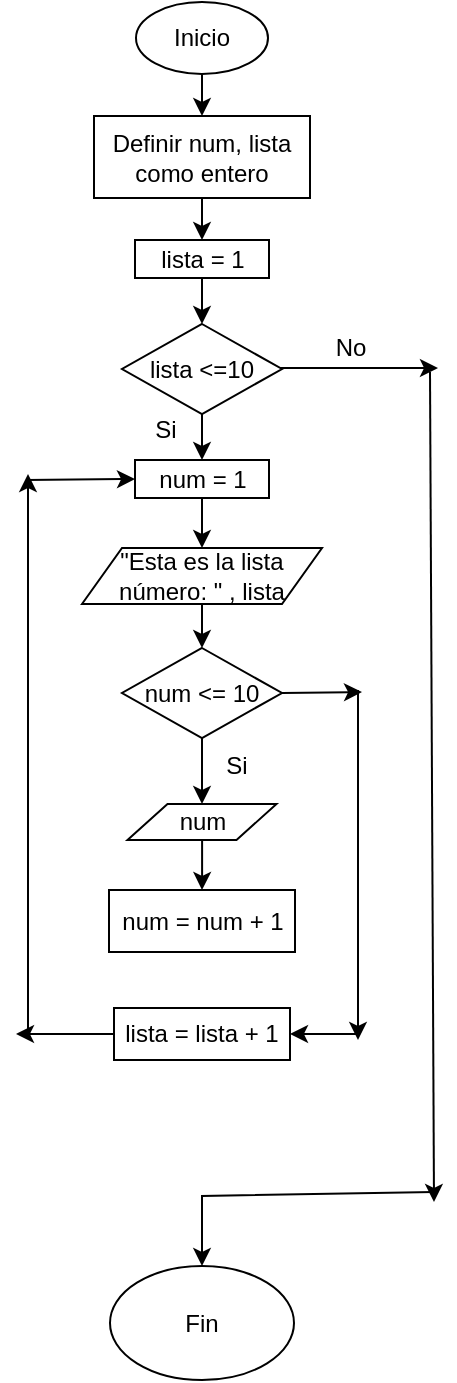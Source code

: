 <mxfile version="26.2.8">
  <diagram name="Página-1" id="i9P9qZw84OUqM62V1zxX">
    <mxGraphModel dx="1116" dy="489" grid="0" gridSize="10" guides="1" tooltips="1" connect="1" arrows="1" fold="1" page="1" pageScale="1" pageWidth="827" pageHeight="1169" math="0" shadow="0">
      <root>
        <mxCell id="0" />
        <mxCell id="1" parent="0" />
        <mxCell id="oOp0OJ5sWaTuvYrEHzSX-5" value="" style="edgeStyle=orthogonalEdgeStyle;rounded=0;orthogonalLoop=1;jettySize=auto;html=1;" edge="1" parent="1" source="oOp0OJ5sWaTuvYrEHzSX-2" target="oOp0OJ5sWaTuvYrEHzSX-4">
          <mxGeometry relative="1" as="geometry" />
        </mxCell>
        <mxCell id="oOp0OJ5sWaTuvYrEHzSX-2" value="Inicio" style="ellipse;whiteSpace=wrap;html=1;" vertex="1" parent="1">
          <mxGeometry x="333" y="156" width="66" height="36" as="geometry" />
        </mxCell>
        <mxCell id="oOp0OJ5sWaTuvYrEHzSX-7" style="edgeStyle=orthogonalEdgeStyle;rounded=0;orthogonalLoop=1;jettySize=auto;html=1;entryX=0.5;entryY=0;entryDx=0;entryDy=0;" edge="1" parent="1" source="oOp0OJ5sWaTuvYrEHzSX-4" target="oOp0OJ5sWaTuvYrEHzSX-6">
          <mxGeometry relative="1" as="geometry" />
        </mxCell>
        <mxCell id="oOp0OJ5sWaTuvYrEHzSX-4" value="Definir num, lista como entero" style="rounded=0;whiteSpace=wrap;html=1;" vertex="1" parent="1">
          <mxGeometry x="312" y="213" width="108" height="41" as="geometry" />
        </mxCell>
        <mxCell id="oOp0OJ5sWaTuvYrEHzSX-9" value="" style="edgeStyle=orthogonalEdgeStyle;rounded=0;orthogonalLoop=1;jettySize=auto;html=1;" edge="1" parent="1" source="oOp0OJ5sWaTuvYrEHzSX-6" target="oOp0OJ5sWaTuvYrEHzSX-8">
          <mxGeometry relative="1" as="geometry" />
        </mxCell>
        <mxCell id="oOp0OJ5sWaTuvYrEHzSX-6" value="lista = 1" style="rounded=0;whiteSpace=wrap;html=1;" vertex="1" parent="1">
          <mxGeometry x="332.5" y="275" width="67" height="19" as="geometry" />
        </mxCell>
        <mxCell id="oOp0OJ5sWaTuvYrEHzSX-10" style="edgeStyle=orthogonalEdgeStyle;rounded=0;orthogonalLoop=1;jettySize=auto;html=1;" edge="1" parent="1" source="oOp0OJ5sWaTuvYrEHzSX-8">
          <mxGeometry relative="1" as="geometry">
            <mxPoint x="484" y="339" as="targetPoint" />
          </mxGeometry>
        </mxCell>
        <mxCell id="oOp0OJ5sWaTuvYrEHzSX-12" value="" style="edgeStyle=orthogonalEdgeStyle;rounded=0;orthogonalLoop=1;jettySize=auto;html=1;" edge="1" parent="1" source="oOp0OJ5sWaTuvYrEHzSX-8" target="oOp0OJ5sWaTuvYrEHzSX-11">
          <mxGeometry relative="1" as="geometry" />
        </mxCell>
        <mxCell id="oOp0OJ5sWaTuvYrEHzSX-8" value="lista &amp;lt;=10" style="rhombus;whiteSpace=wrap;html=1;" vertex="1" parent="1">
          <mxGeometry x="326" y="317" width="80" height="45" as="geometry" />
        </mxCell>
        <mxCell id="oOp0OJ5sWaTuvYrEHzSX-14" value="" style="edgeStyle=orthogonalEdgeStyle;rounded=0;orthogonalLoop=1;jettySize=auto;html=1;" edge="1" parent="1" source="oOp0OJ5sWaTuvYrEHzSX-11" target="oOp0OJ5sWaTuvYrEHzSX-13">
          <mxGeometry relative="1" as="geometry" />
        </mxCell>
        <mxCell id="oOp0OJ5sWaTuvYrEHzSX-11" value="num = 1" style="rounded=0;whiteSpace=wrap;html=1;" vertex="1" parent="1">
          <mxGeometry x="332.5" y="385" width="67" height="19" as="geometry" />
        </mxCell>
        <mxCell id="oOp0OJ5sWaTuvYrEHzSX-19" value="" style="edgeStyle=orthogonalEdgeStyle;rounded=0;orthogonalLoop=1;jettySize=auto;html=1;" edge="1" parent="1" source="oOp0OJ5sWaTuvYrEHzSX-13" target="oOp0OJ5sWaTuvYrEHzSX-18">
          <mxGeometry relative="1" as="geometry" />
        </mxCell>
        <mxCell id="oOp0OJ5sWaTuvYrEHzSX-13" value="&quot;Esta es la lista número: &quot; , lista" style="shape=parallelogram;perimeter=parallelogramPerimeter;whiteSpace=wrap;html=1;fixedSize=1;" vertex="1" parent="1">
          <mxGeometry x="306" y="429" width="120" height="28" as="geometry" />
        </mxCell>
        <mxCell id="oOp0OJ5sWaTuvYrEHzSX-15" value="Si" style="text;html=1;align=center;verticalAlign=middle;whiteSpace=wrap;rounded=0;" vertex="1" parent="1">
          <mxGeometry x="332.5" y="362" width="30" height="15" as="geometry" />
        </mxCell>
        <mxCell id="oOp0OJ5sWaTuvYrEHzSX-17" value="No" style="text;html=1;align=center;verticalAlign=middle;whiteSpace=wrap;rounded=0;" vertex="1" parent="1">
          <mxGeometry x="424" y="322" width="33" height="14" as="geometry" />
        </mxCell>
        <mxCell id="oOp0OJ5sWaTuvYrEHzSX-22" style="edgeStyle=orthogonalEdgeStyle;rounded=0;orthogonalLoop=1;jettySize=auto;html=1;entryX=0.5;entryY=0;entryDx=0;entryDy=0;" edge="1" parent="1" source="oOp0OJ5sWaTuvYrEHzSX-18" target="oOp0OJ5sWaTuvYrEHzSX-21">
          <mxGeometry relative="1" as="geometry" />
        </mxCell>
        <mxCell id="oOp0OJ5sWaTuvYrEHzSX-18" value="num &amp;lt;= 10" style="rhombus;whiteSpace=wrap;html=1;" vertex="1" parent="1">
          <mxGeometry x="326" y="479" width="80" height="45" as="geometry" />
        </mxCell>
        <mxCell id="oOp0OJ5sWaTuvYrEHzSX-26" value="" style="edgeStyle=orthogonalEdgeStyle;rounded=0;orthogonalLoop=1;jettySize=auto;html=1;" edge="1" parent="1" source="oOp0OJ5sWaTuvYrEHzSX-21" target="oOp0OJ5sWaTuvYrEHzSX-25">
          <mxGeometry relative="1" as="geometry" />
        </mxCell>
        <mxCell id="oOp0OJ5sWaTuvYrEHzSX-21" value="num" style="shape=parallelogram;perimeter=parallelogramPerimeter;whiteSpace=wrap;html=1;fixedSize=1;" vertex="1" parent="1">
          <mxGeometry x="328.75" y="557" width="74.5" height="18" as="geometry" />
        </mxCell>
        <mxCell id="oOp0OJ5sWaTuvYrEHzSX-23" value="Si" style="text;html=1;align=center;verticalAlign=middle;whiteSpace=wrap;rounded=0;" vertex="1" parent="1">
          <mxGeometry x="368" y="528" width="31" height="19" as="geometry" />
        </mxCell>
        <mxCell id="oOp0OJ5sWaTuvYrEHzSX-25" value="num = num + 1" style="rounded=0;whiteSpace=wrap;html=1;" vertex="1" parent="1">
          <mxGeometry x="319.5" y="600" width="93" height="31" as="geometry" />
        </mxCell>
        <mxCell id="oOp0OJ5sWaTuvYrEHzSX-31" value="lista = lista + 1" style="rounded=0;whiteSpace=wrap;html=1;" vertex="1" parent="1">
          <mxGeometry x="322" y="659" width="88" height="26" as="geometry" />
        </mxCell>
        <mxCell id="oOp0OJ5sWaTuvYrEHzSX-33" value="Fin" style="ellipse;whiteSpace=wrap;html=1;" vertex="1" parent="1">
          <mxGeometry x="320" y="788" width="92" height="57" as="geometry" />
        </mxCell>
        <mxCell id="oOp0OJ5sWaTuvYrEHzSX-35" value="" style="endArrow=classic;html=1;rounded=0;" edge="1" parent="1">
          <mxGeometry width="50" height="50" relative="1" as="geometry">
            <mxPoint x="480" y="341" as="sourcePoint" />
            <mxPoint x="482" y="756" as="targetPoint" />
          </mxGeometry>
        </mxCell>
        <mxCell id="oOp0OJ5sWaTuvYrEHzSX-37" value="" style="endArrow=classic;html=1;rounded=0;entryX=0.5;entryY=0;entryDx=0;entryDy=0;" edge="1" parent="1" target="oOp0OJ5sWaTuvYrEHzSX-33">
          <mxGeometry width="50" height="50" relative="1" as="geometry">
            <mxPoint x="482" y="751" as="sourcePoint" />
            <mxPoint x="362" y="751" as="targetPoint" />
            <Array as="points">
              <mxPoint x="366" y="753" />
            </Array>
          </mxGeometry>
        </mxCell>
        <mxCell id="oOp0OJ5sWaTuvYrEHzSX-38" value="" style="endArrow=classic;html=1;rounded=0;exitX=0;exitY=0.5;exitDx=0;exitDy=0;" edge="1" parent="1" source="oOp0OJ5sWaTuvYrEHzSX-31">
          <mxGeometry width="50" height="50" relative="1" as="geometry">
            <mxPoint x="234" y="652" as="sourcePoint" />
            <mxPoint x="273" y="672" as="targetPoint" />
          </mxGeometry>
        </mxCell>
        <mxCell id="oOp0OJ5sWaTuvYrEHzSX-39" value="" style="endArrow=classic;html=1;rounded=0;" edge="1" parent="1">
          <mxGeometry width="50" height="50" relative="1" as="geometry">
            <mxPoint x="279" y="671" as="sourcePoint" />
            <mxPoint x="279" y="392" as="targetPoint" />
          </mxGeometry>
        </mxCell>
        <mxCell id="oOp0OJ5sWaTuvYrEHzSX-41" value="" style="endArrow=classic;html=1;rounded=0;exitX=1;exitY=0.5;exitDx=0;exitDy=0;" edge="1" parent="1" source="oOp0OJ5sWaTuvYrEHzSX-18">
          <mxGeometry width="50" height="50" relative="1" as="geometry">
            <mxPoint x="322" y="558" as="sourcePoint" />
            <mxPoint x="446" y="501" as="targetPoint" />
          </mxGeometry>
        </mxCell>
        <mxCell id="oOp0OJ5sWaTuvYrEHzSX-42" value="" style="endArrow=classic;html=1;rounded=0;" edge="1" parent="1">
          <mxGeometry width="50" height="50" relative="1" as="geometry">
            <mxPoint x="444" y="500" as="sourcePoint" />
            <mxPoint x="444" y="675" as="targetPoint" />
          </mxGeometry>
        </mxCell>
        <mxCell id="oOp0OJ5sWaTuvYrEHzSX-44" value="" style="endArrow=classic;html=1;rounded=0;entryX=1;entryY=0.5;entryDx=0;entryDy=0;" edge="1" parent="1" target="oOp0OJ5sWaTuvYrEHzSX-31">
          <mxGeometry width="50" height="50" relative="1" as="geometry">
            <mxPoint x="444" y="672" as="sourcePoint" />
            <mxPoint x="423" y="595" as="targetPoint" />
          </mxGeometry>
        </mxCell>
        <mxCell id="oOp0OJ5sWaTuvYrEHzSX-45" value="" style="endArrow=classic;html=1;rounded=0;entryX=0;entryY=0.5;entryDx=0;entryDy=0;" edge="1" parent="1" target="oOp0OJ5sWaTuvYrEHzSX-11">
          <mxGeometry width="50" height="50" relative="1" as="geometry">
            <mxPoint x="278" y="395" as="sourcePoint" />
            <mxPoint x="327" y="396" as="targetPoint" />
          </mxGeometry>
        </mxCell>
      </root>
    </mxGraphModel>
  </diagram>
</mxfile>
